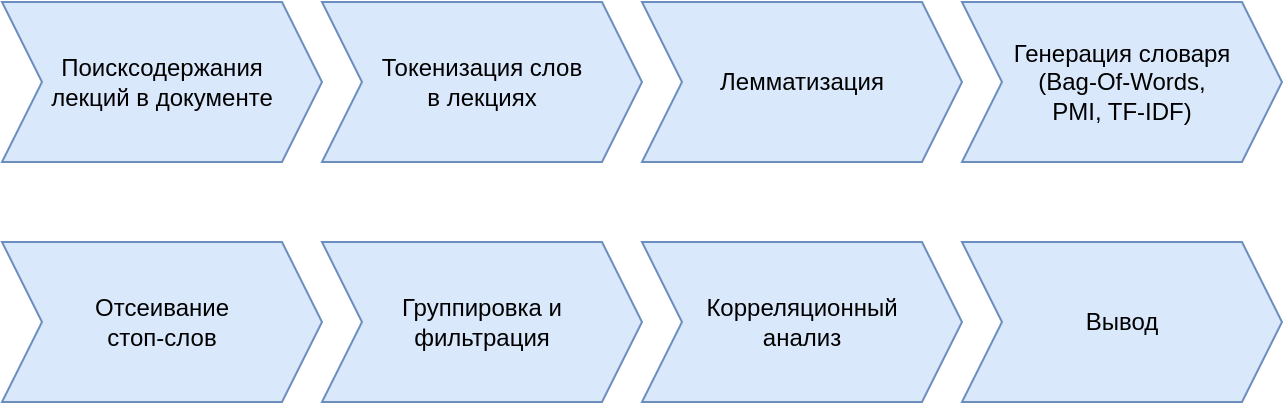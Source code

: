 <mxfile version="17.4.3" type="device"><diagram id="WOkpYXAHmrlCruUP0blt" name="Page-1"><mxGraphModel dx="868" dy="450" grid="1" gridSize="10" guides="1" tooltips="1" connect="1" arrows="1" fold="1" page="1" pageScale="1" pageWidth="827" pageHeight="1169" math="0" shadow="0"><root><mxCell id="0"/><mxCell id="1" parent="0"/><mxCell id="FednY4BJLkqfp-dhnOvL-1" value="Поисксодержания&lt;br&gt;лекций в документе" style="shape=step;perimeter=stepPerimeter;whiteSpace=wrap;html=1;fixedSize=1;fillColor=#dae8fc;strokeColor=#6c8ebf;" vertex="1" parent="1"><mxGeometry x="120" y="120" width="160" height="80" as="geometry"/></mxCell><mxCell id="FednY4BJLkqfp-dhnOvL-2" value="Генерация словаря&lt;br&gt;(Bag-Of-Words,&lt;br&gt;PMI, TF-IDF)" style="shape=step;perimeter=stepPerimeter;whiteSpace=wrap;html=1;fixedSize=1;fillColor=#dae8fc;strokeColor=#6c8ebf;" vertex="1" parent="1"><mxGeometry x="600" y="120" width="160" height="80" as="geometry"/></mxCell><mxCell id="FednY4BJLkqfp-dhnOvL-3" value="Токенизация слов&lt;br&gt;в лекциях" style="shape=step;perimeter=stepPerimeter;whiteSpace=wrap;html=1;fixedSize=1;fillColor=#dae8fc;strokeColor=#6c8ebf;" vertex="1" parent="1"><mxGeometry x="280" y="120" width="160" height="80" as="geometry"/></mxCell><mxCell id="FednY4BJLkqfp-dhnOvL-4" value="Лемматизация" style="shape=step;perimeter=stepPerimeter;whiteSpace=wrap;html=1;fixedSize=1;fillColor=#dae8fc;strokeColor=#6c8ebf;" vertex="1" parent="1"><mxGeometry x="440" y="120" width="160" height="80" as="geometry"/></mxCell><mxCell id="FednY4BJLkqfp-dhnOvL-5" value="Отсеивание&lt;br&gt;стоп-слов" style="shape=step;perimeter=stepPerimeter;whiteSpace=wrap;html=1;fixedSize=1;fillColor=#dae8fc;strokeColor=#6c8ebf;" vertex="1" parent="1"><mxGeometry x="120" y="240" width="160" height="80" as="geometry"/></mxCell><mxCell id="FednY4BJLkqfp-dhnOvL-6" value="Корреляционный&lt;br&gt;анализ" style="shape=step;perimeter=stepPerimeter;whiteSpace=wrap;html=1;fixedSize=1;fillColor=#dae8fc;strokeColor=#6c8ebf;" vertex="1" parent="1"><mxGeometry x="440" y="240" width="160" height="80" as="geometry"/></mxCell><mxCell id="FednY4BJLkqfp-dhnOvL-7" value="Вывод" style="shape=step;perimeter=stepPerimeter;whiteSpace=wrap;html=1;fixedSize=1;fillColor=#dae8fc;strokeColor=#6c8ebf;" vertex="1" parent="1"><mxGeometry x="600" y="240" width="160" height="80" as="geometry"/></mxCell><mxCell id="FednY4BJLkqfp-dhnOvL-8" value="Группировка и&lt;br&gt;фильтрация" style="shape=step;perimeter=stepPerimeter;whiteSpace=wrap;html=1;fixedSize=1;fillColor=#dae8fc;strokeColor=#6c8ebf;" vertex="1" parent="1"><mxGeometry x="280" y="240" width="160" height="80" as="geometry"/></mxCell></root></mxGraphModel></diagram></mxfile>